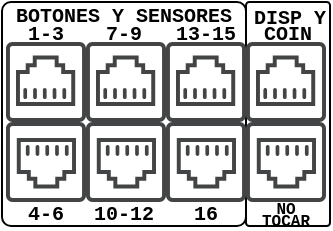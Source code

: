 <mxfile version="15.9.4" type="device"><diagram id="jdsHfSllgXK894pC34lv" name="Page-1"><mxGraphModel dx="611" dy="302" grid="1" gridSize="1" guides="1" tooltips="1" connect="1" arrows="1" fold="1" page="1" pageScale="1" pageWidth="850" pageHeight="1100" math="0" shadow="0"><root><mxCell id="0"/><mxCell id="1" parent="0"/><mxCell id="cQMIkWtYsFhueazxGSvb-29" value="" style="rounded=1;whiteSpace=wrap;html=1;sketch=0;fontFamily=Courier New;fontSize=8;arcSize=4;" vertex="1" parent="1"><mxGeometry x="280" y="100" width="42" height="112" as="geometry"/></mxCell><mxCell id="cQMIkWtYsFhueazxGSvb-28" value="" style="rounded=1;whiteSpace=wrap;html=1;sketch=0;fontFamily=Courier New;fontSize=8;arcSize=4;" vertex="1" parent="1"><mxGeometry x="158" y="100" width="122" height="112" as="geometry"/></mxCell><mxCell id="cQMIkWtYsFhueazxGSvb-2" value="" style="sketch=0;pointerEvents=1;shadow=0;dashed=0;html=1;strokeColor=none;fillColor=#434445;aspect=fixed;labelPosition=center;verticalLabelPosition=bottom;verticalAlign=top;align=center;outlineConnect=0;shape=mxgraph.vvd.ethernet_port;" vertex="1" parent="1"><mxGeometry x="160" y="160" width="40" height="40" as="geometry"/></mxCell><mxCell id="cQMIkWtYsFhueazxGSvb-3" value="" style="sketch=0;pointerEvents=1;shadow=0;dashed=0;html=1;strokeColor=none;fillColor=#434445;aspect=fixed;labelPosition=center;verticalLabelPosition=bottom;verticalAlign=top;align=center;outlineConnect=0;shape=mxgraph.vvd.ethernet_port;rotation=-180;" vertex="1" parent="1"><mxGeometry x="160" y="120" width="40" height="40" as="geometry"/></mxCell><mxCell id="cQMIkWtYsFhueazxGSvb-4" value="" style="sketch=0;pointerEvents=1;shadow=0;dashed=0;html=1;strokeColor=none;fillColor=#434445;aspect=fixed;labelPosition=center;verticalLabelPosition=bottom;verticalAlign=top;align=center;outlineConnect=0;shape=mxgraph.vvd.ethernet_port;" vertex="1" parent="1"><mxGeometry x="200" y="160" width="40" height="40" as="geometry"/></mxCell><mxCell id="cQMIkWtYsFhueazxGSvb-5" value="" style="sketch=0;pointerEvents=1;shadow=0;dashed=0;html=1;strokeColor=none;fillColor=#434445;aspect=fixed;labelPosition=center;verticalLabelPosition=bottom;verticalAlign=top;align=center;outlineConnect=0;shape=mxgraph.vvd.ethernet_port;rotation=-180;" vertex="1" parent="1"><mxGeometry x="200" y="120" width="40" height="40" as="geometry"/></mxCell><mxCell id="cQMIkWtYsFhueazxGSvb-6" value="" style="sketch=0;pointerEvents=1;shadow=0;dashed=0;html=1;strokeColor=none;fillColor=#434445;aspect=fixed;labelPosition=center;verticalLabelPosition=bottom;verticalAlign=top;align=center;outlineConnect=0;shape=mxgraph.vvd.ethernet_port;" vertex="1" parent="1"><mxGeometry x="240" y="160" width="40" height="40" as="geometry"/></mxCell><mxCell id="cQMIkWtYsFhueazxGSvb-7" value="" style="sketch=0;pointerEvents=1;shadow=0;dashed=0;html=1;strokeColor=none;fillColor=#434445;aspect=fixed;labelPosition=center;verticalLabelPosition=bottom;verticalAlign=top;align=center;outlineConnect=0;shape=mxgraph.vvd.ethernet_port;rotation=-180;" vertex="1" parent="1"><mxGeometry x="240" y="120" width="40" height="40" as="geometry"/></mxCell><mxCell id="cQMIkWtYsFhueazxGSvb-8" value="" style="sketch=0;pointerEvents=1;shadow=0;dashed=0;html=1;strokeColor=none;fillColor=#434445;aspect=fixed;labelPosition=center;verticalLabelPosition=bottom;verticalAlign=top;align=center;outlineConnect=0;shape=mxgraph.vvd.ethernet_port;" vertex="1" parent="1"><mxGeometry x="280" y="160" width="40" height="40" as="geometry"/></mxCell><mxCell id="cQMIkWtYsFhueazxGSvb-9" value="" style="sketch=0;pointerEvents=1;shadow=0;dashed=0;html=1;strokeColor=none;fillColor=#434445;aspect=fixed;labelPosition=center;verticalLabelPosition=bottom;verticalAlign=top;align=center;outlineConnect=0;shape=mxgraph.vvd.ethernet_port;rotation=-180;" vertex="1" parent="1"><mxGeometry x="280" y="120" width="40" height="40" as="geometry"/></mxCell><mxCell id="cQMIkWtYsFhueazxGSvb-11" value="BOTONES Y SENSORES" style="text;html=1;strokeColor=none;fillColor=none;align=center;verticalAlign=middle;whiteSpace=wrap;rounded=0;fontSize=10;fontFamily=Courier New;fontStyle=1;sketch=0;" vertex="1" parent="1"><mxGeometry x="158" y="102" width="122" height="10" as="geometry"/></mxCell><mxCell id="cQMIkWtYsFhueazxGSvb-14" value="1-3" style="text;html=1;strokeColor=none;fillColor=none;align=center;verticalAlign=middle;whiteSpace=wrap;rounded=0;fontSize=10;fontFamily=Courier New;fontStyle=1;sketch=0;" vertex="1" parent="1"><mxGeometry x="160" y="112" width="40" height="7" as="geometry"/></mxCell><mxCell id="cQMIkWtYsFhueazxGSvb-15" value="4-6" style="text;html=1;strokeColor=none;fillColor=none;align=center;verticalAlign=middle;whiteSpace=wrap;rounded=0;fontSize=10;fontFamily=Courier New;fontStyle=1;sketch=0;" vertex="1" parent="1"><mxGeometry x="160" y="199" width="40" height="13" as="geometry"/></mxCell><mxCell id="cQMIkWtYsFhueazxGSvb-16" value="7-9" style="text;html=1;strokeColor=none;fillColor=none;align=center;verticalAlign=middle;whiteSpace=wrap;rounded=0;fontSize=10;fontFamily=Courier New;fontStyle=1;sketch=0;" vertex="1" parent="1"><mxGeometry x="199" y="112" width="40" height="7" as="geometry"/></mxCell><mxCell id="cQMIkWtYsFhueazxGSvb-17" value="10-12" style="text;html=1;strokeColor=none;fillColor=none;align=center;verticalAlign=middle;whiteSpace=wrap;rounded=0;fontSize=10;fontFamily=Courier New;fontStyle=1;sketch=0;" vertex="1" parent="1"><mxGeometry x="199" y="199" width="40" height="13" as="geometry"/></mxCell><mxCell id="cQMIkWtYsFhueazxGSvb-18" value="13-15" style="text;html=1;strokeColor=none;fillColor=none;align=center;verticalAlign=middle;whiteSpace=wrap;rounded=0;fontSize=10;fontFamily=Courier New;fontStyle=1;sketch=0;" vertex="1" parent="1"><mxGeometry x="240" y="112" width="40" height="7" as="geometry"/></mxCell><mxCell id="cQMIkWtYsFhueazxGSvb-19" value="16" style="text;html=1;strokeColor=none;fillColor=none;align=center;verticalAlign=middle;whiteSpace=wrap;rounded=0;fontSize=10;fontFamily=Courier New;fontStyle=1;sketch=0;" vertex="1" parent="1"><mxGeometry x="240" y="199" width="40" height="13" as="geometry"/></mxCell><mxCell id="cQMIkWtYsFhueazxGSvb-23" value="DISP Y" style="text;html=1;strokeColor=none;fillColor=none;align=center;verticalAlign=middle;whiteSpace=wrap;rounded=0;fontSize=10;fontFamily=Courier New;fontStyle=1;sketch=0;" vertex="1" parent="1"><mxGeometry x="282" y="104" width="40" height="7" as="geometry"/></mxCell><mxCell id="cQMIkWtYsFhueazxGSvb-24" value="COIN" style="text;html=1;strokeColor=none;fillColor=none;align=center;verticalAlign=middle;whiteSpace=wrap;rounded=0;fontSize=10;fontFamily=Courier New;fontStyle=1;sketch=0;" vertex="1" parent="1"><mxGeometry x="281" y="112" width="40" height="7" as="geometry"/></mxCell><mxCell id="cQMIkWtYsFhueazxGSvb-25" value="NO" style="text;html=1;strokeColor=none;fillColor=none;align=center;verticalAlign=middle;whiteSpace=wrap;rounded=0;fontSize=8;fontFamily=Courier New;fontStyle=1;sketch=0;" vertex="1" parent="1"><mxGeometry x="280" y="200" width="40" height="6" as="geometry"/></mxCell><mxCell id="cQMIkWtYsFhueazxGSvb-27" value="TOCAR" style="text;html=1;strokeColor=none;fillColor=none;align=center;verticalAlign=middle;whiteSpace=wrap;rounded=0;fontSize=8;fontFamily=Courier New;fontStyle=1;spacing=2;sketch=0;" vertex="1" parent="1"><mxGeometry x="280" y="205" width="40" height="7" as="geometry"/></mxCell></root></mxGraphModel></diagram></mxfile>